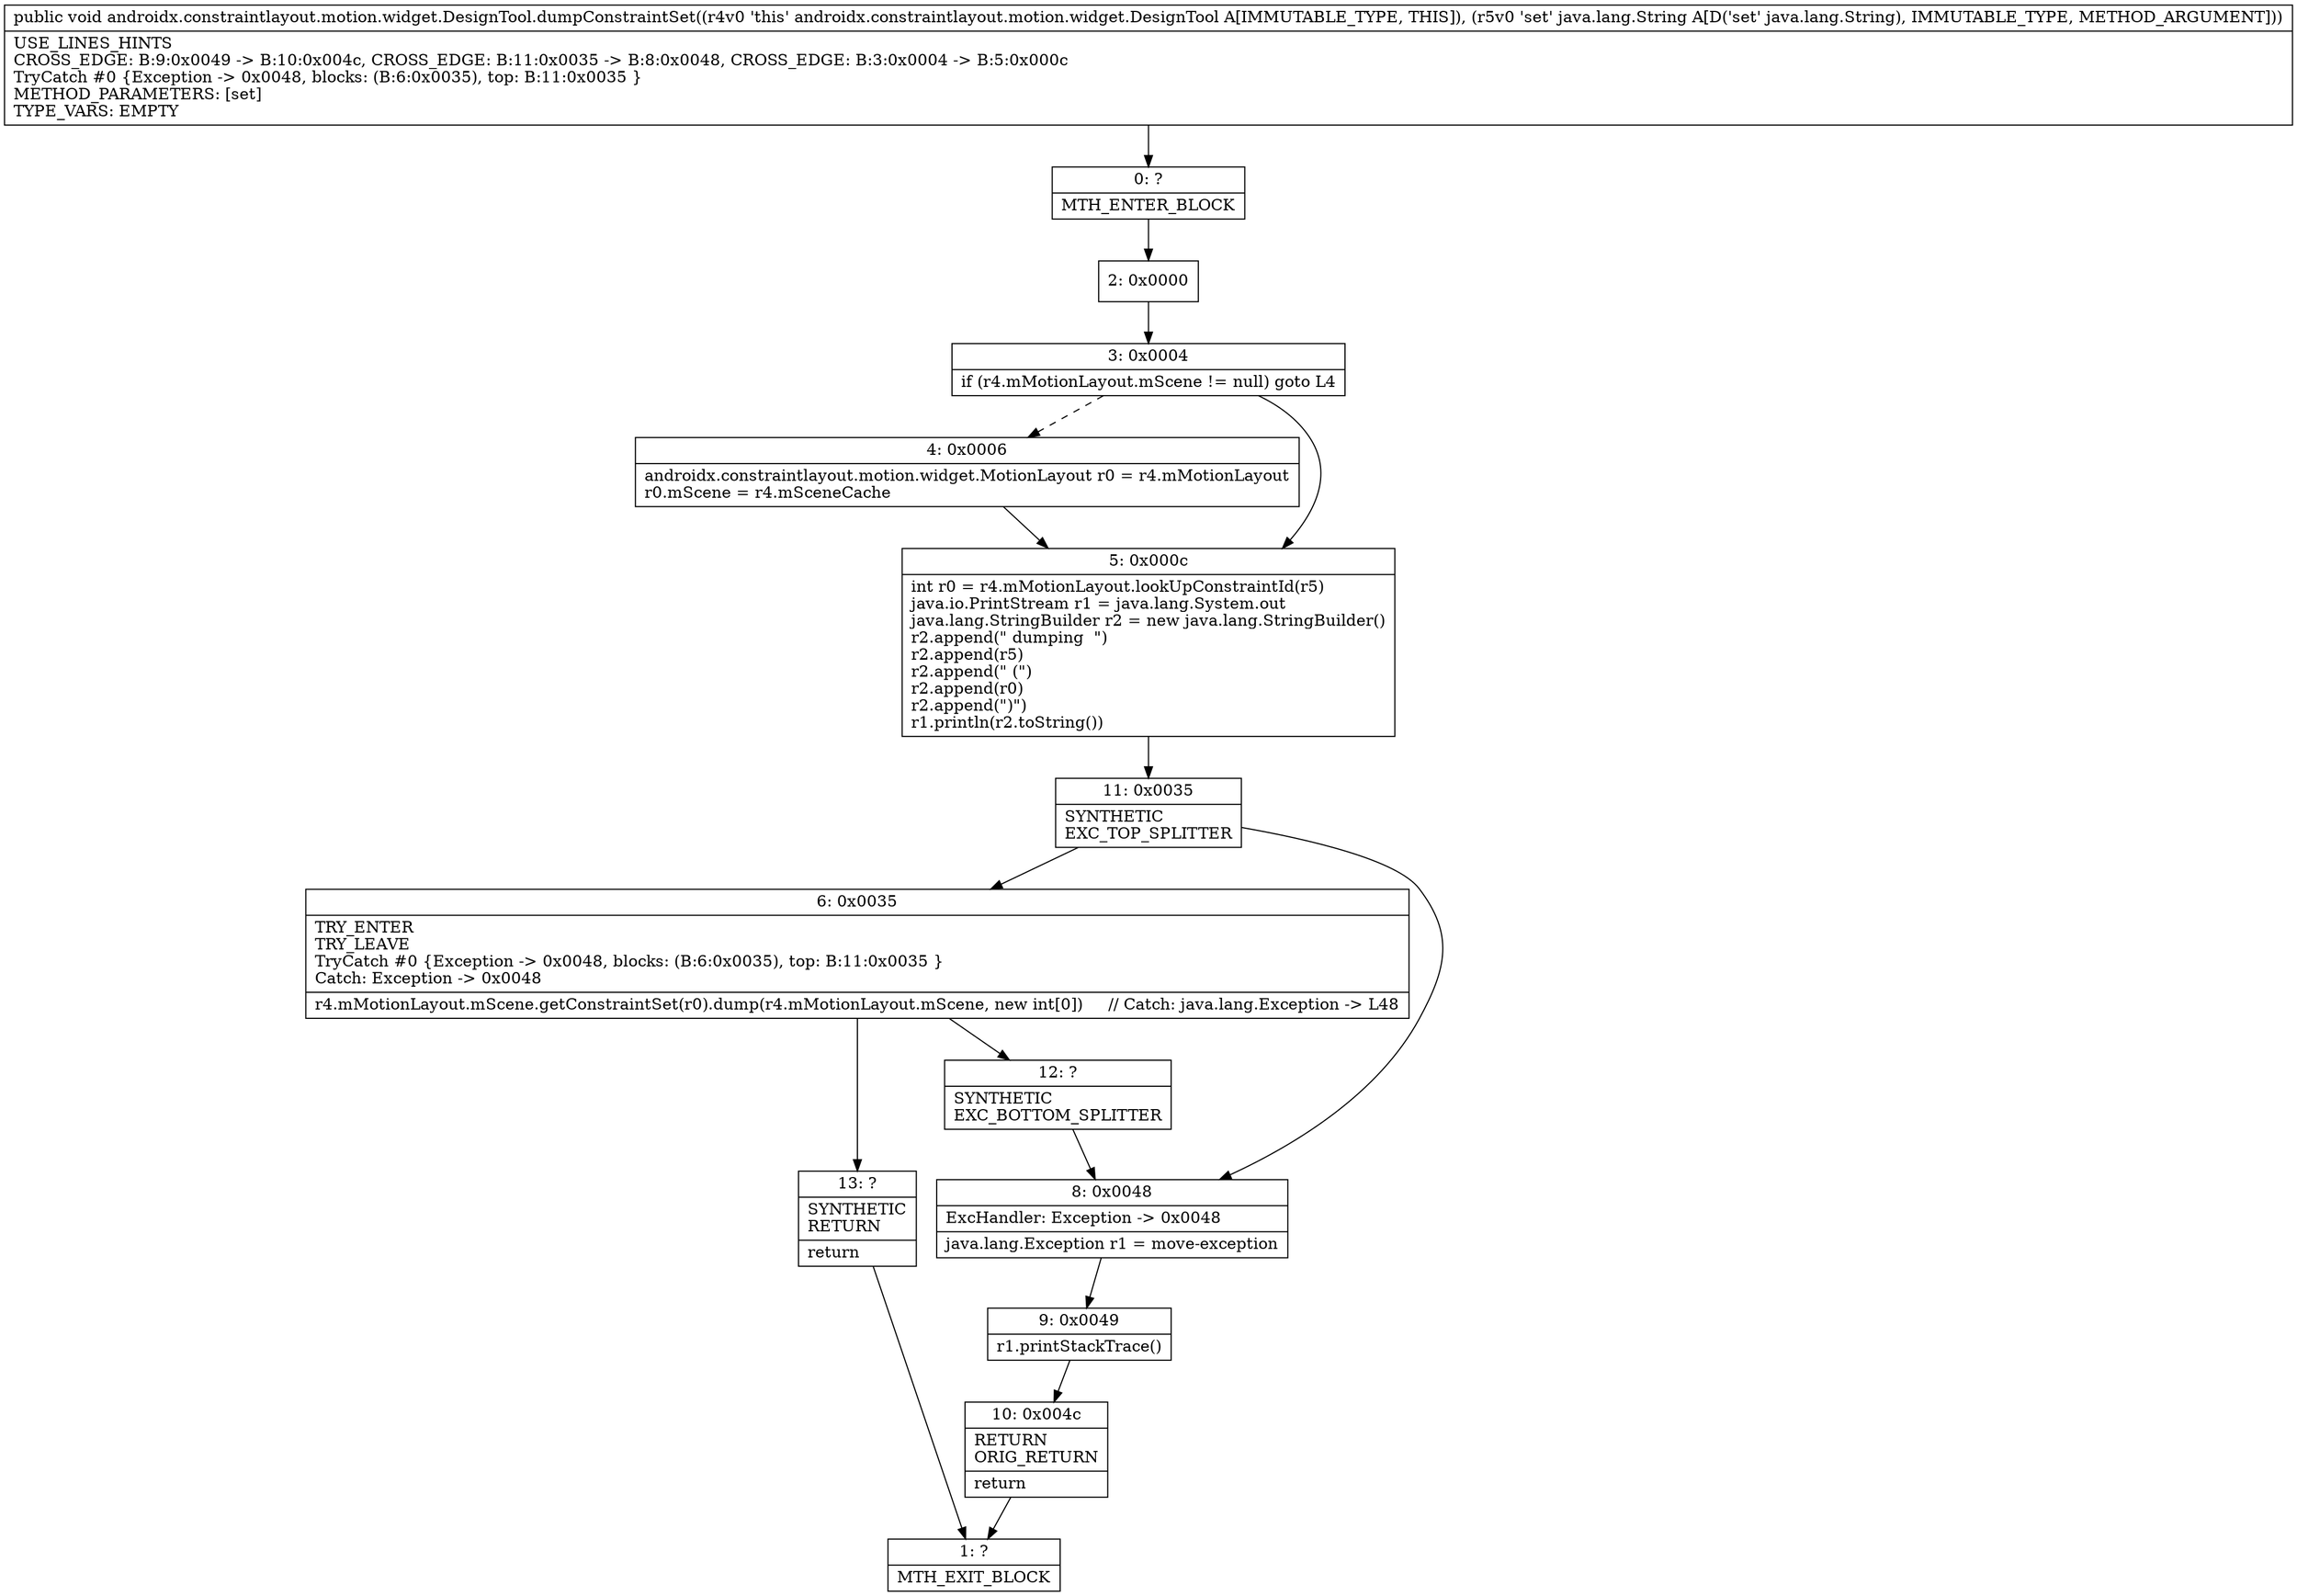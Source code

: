 digraph "CFG forandroidx.constraintlayout.motion.widget.DesignTool.dumpConstraintSet(Ljava\/lang\/String;)V" {
Node_0 [shape=record,label="{0\:\ ?|MTH_ENTER_BLOCK\l}"];
Node_2 [shape=record,label="{2\:\ 0x0000}"];
Node_3 [shape=record,label="{3\:\ 0x0004|if (r4.mMotionLayout.mScene != null) goto L4\l}"];
Node_4 [shape=record,label="{4\:\ 0x0006|androidx.constraintlayout.motion.widget.MotionLayout r0 = r4.mMotionLayout\lr0.mScene = r4.mSceneCache\l}"];
Node_5 [shape=record,label="{5\:\ 0x000c|int r0 = r4.mMotionLayout.lookUpConstraintId(r5)\ljava.io.PrintStream r1 = java.lang.System.out\ljava.lang.StringBuilder r2 = new java.lang.StringBuilder()\lr2.append(\" dumping  \")\lr2.append(r5)\lr2.append(\" (\")\lr2.append(r0)\lr2.append(\")\")\lr1.println(r2.toString())\l}"];
Node_11 [shape=record,label="{11\:\ 0x0035|SYNTHETIC\lEXC_TOP_SPLITTER\l}"];
Node_6 [shape=record,label="{6\:\ 0x0035|TRY_ENTER\lTRY_LEAVE\lTryCatch #0 \{Exception \-\> 0x0048, blocks: (B:6:0x0035), top: B:11:0x0035 \}\lCatch: Exception \-\> 0x0048\l|r4.mMotionLayout.mScene.getConstraintSet(r0).dump(r4.mMotionLayout.mScene, new int[0])     \/\/ Catch: java.lang.Exception \-\> L48\l}"];
Node_12 [shape=record,label="{12\:\ ?|SYNTHETIC\lEXC_BOTTOM_SPLITTER\l}"];
Node_13 [shape=record,label="{13\:\ ?|SYNTHETIC\lRETURN\l|return\l}"];
Node_1 [shape=record,label="{1\:\ ?|MTH_EXIT_BLOCK\l}"];
Node_8 [shape=record,label="{8\:\ 0x0048|ExcHandler: Exception \-\> 0x0048\l|java.lang.Exception r1 = move\-exception\l}"];
Node_9 [shape=record,label="{9\:\ 0x0049|r1.printStackTrace()\l}"];
Node_10 [shape=record,label="{10\:\ 0x004c|RETURN\lORIG_RETURN\l|return\l}"];
MethodNode[shape=record,label="{public void androidx.constraintlayout.motion.widget.DesignTool.dumpConstraintSet((r4v0 'this' androidx.constraintlayout.motion.widget.DesignTool A[IMMUTABLE_TYPE, THIS]), (r5v0 'set' java.lang.String A[D('set' java.lang.String), IMMUTABLE_TYPE, METHOD_ARGUMENT]))  | USE_LINES_HINTS\lCROSS_EDGE: B:9:0x0049 \-\> B:10:0x004c, CROSS_EDGE: B:11:0x0035 \-\> B:8:0x0048, CROSS_EDGE: B:3:0x0004 \-\> B:5:0x000c\lTryCatch #0 \{Exception \-\> 0x0048, blocks: (B:6:0x0035), top: B:11:0x0035 \}\lMETHOD_PARAMETERS: [set]\lTYPE_VARS: EMPTY\l}"];
MethodNode -> Node_0;Node_0 -> Node_2;
Node_2 -> Node_3;
Node_3 -> Node_4[style=dashed];
Node_3 -> Node_5;
Node_4 -> Node_5;
Node_5 -> Node_11;
Node_11 -> Node_6;
Node_11 -> Node_8;
Node_6 -> Node_12;
Node_6 -> Node_13;
Node_12 -> Node_8;
Node_13 -> Node_1;
Node_8 -> Node_9;
Node_9 -> Node_10;
Node_10 -> Node_1;
}

